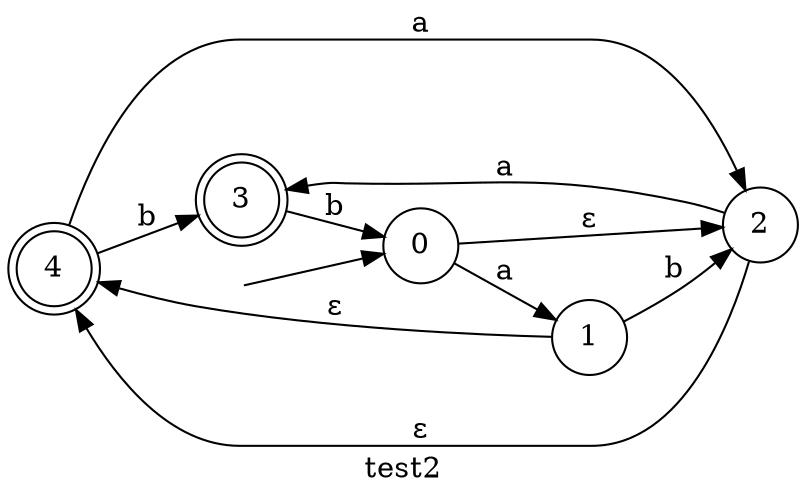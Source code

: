 digraph finite_state_machine {
  rankdir=LR;  
  size="8,5"  label="test2"  node [shape = doublecircle]; "4" "3";
  node [shape = circle];
  __I__ [label="", style=invis, width=0]
  __I__ -> "0"
  "0" -> "1" [label = a];
  "0" -> "2" [label = ε];
  "1" -> "2" [label = b];
  "1" -> "4" [label = ε];
  "2" -> "3" [label = a];
  "2" -> "4" [label = ε];
  "4" -> "2" [label = a];
  "4" -> "3" [label = b];
  "3" -> "0" [label = b];
}
